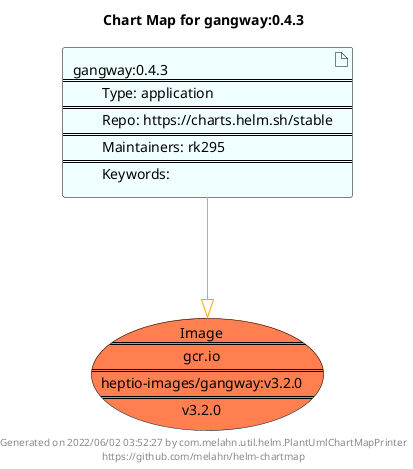 @startuml
skinparam linetype ortho
skinparam backgroundColor white
skinparam usecaseBorderColor black
skinparam usecaseArrowColor LightSlateGray
skinparam artifactBorderColor black
skinparam artifactArrowColor LightSlateGray

title Chart Map for gangway:0.4.3

'There is one referenced Helm Chart
artifact "gangway:0.4.3\n====\n\tType: application\n====\n\tRepo: https://charts.helm.sh/stable\n====\n\tMaintainers: rk295\n====\n\tKeywords: " as gangway_0_4_3 #Azure

'There is one referenced Docker Image
usecase "Image\n====\ngcr.io\n====\nheptio-images/gangway:v3.2.0\n====\nv3.2.0" as gcr_io_heptio_images_gangway_v3_2_0 #Coral

'Chart Dependencies
gangway_0_4_3--[#orange]-|>gcr_io_heptio_images_gangway_v3_2_0

center footer Generated on 2022/06/02 03:52:27 by com.melahn.util.helm.PlantUmlChartMapPrinter\nhttps://github.com/melahn/helm-chartmap
@enduml
